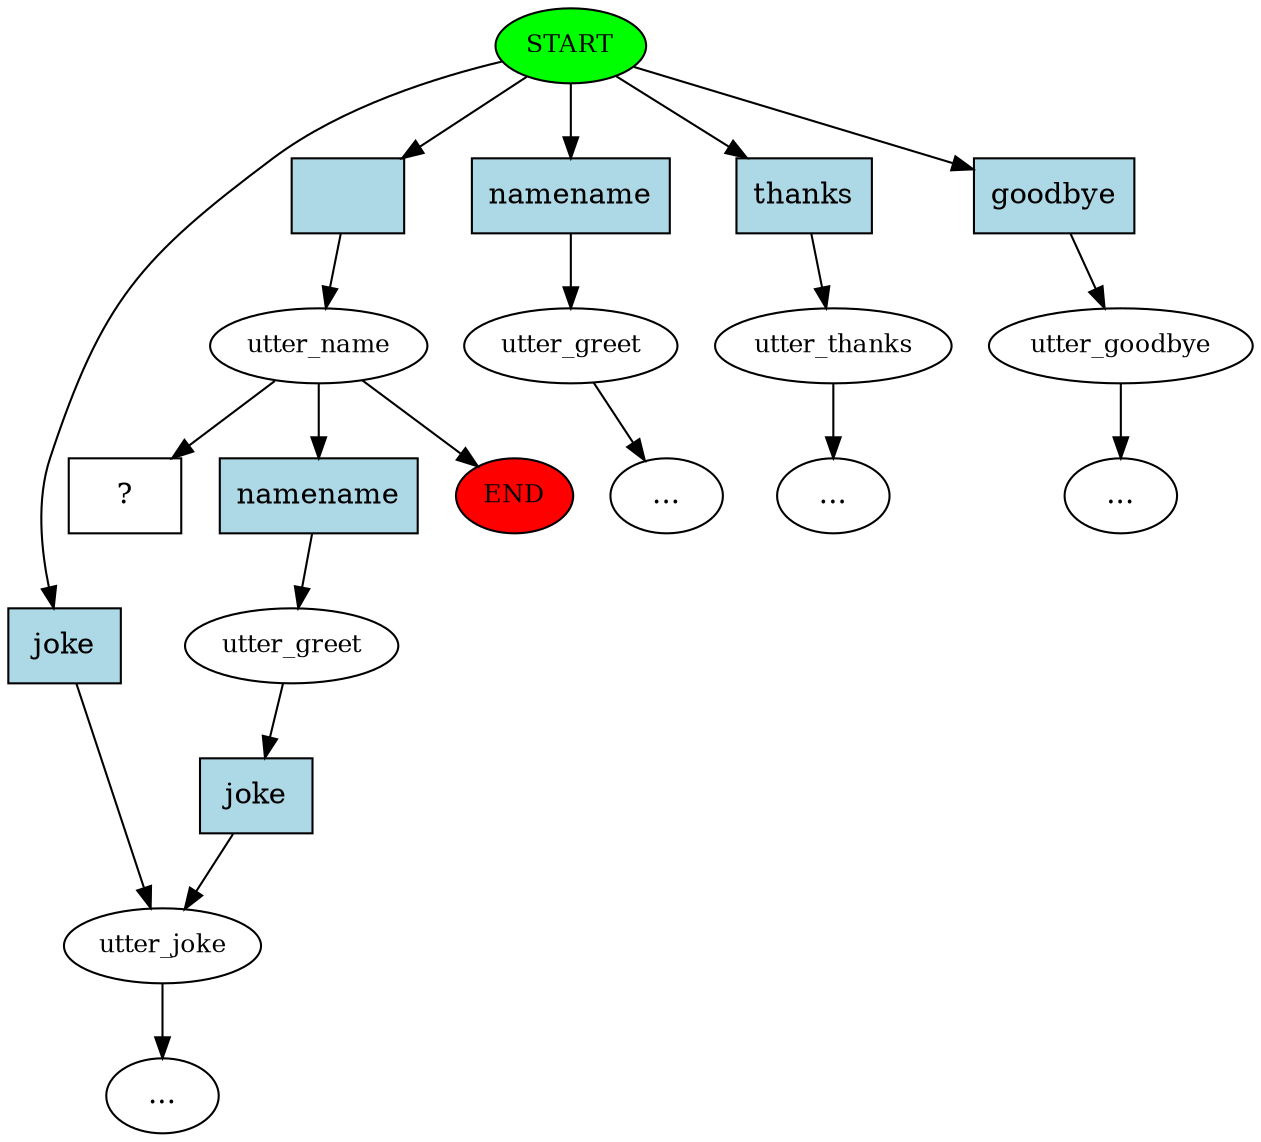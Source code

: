 digraph  {
0 [class="start active", fillcolor=green, fontsize=12, label=START, style=filled];
1 [class="", fontsize=12, label=utter_joke];
2 [class=active, fontsize=12, label=utter_name];
3 [class="", fontsize=12, label=utter_greet];
4 [class="", fontsize=12, label=utter_thanks];
6 [class="", fontsize=12, label=utter_greet];
8 [class="", fontsize=12, label=utter_goodbye];
10 [class="intent dashed active", label="  ?  ", shape=rect];
11 [class=intent, fillcolor=lightblue, label=joke, shape=rect, style=filled];
12 [class="intent active", fillcolor=lightblue, label="", shape=rect, style=filled];
13 [class=intent, fillcolor=lightblue, label=namename, shape=rect, style=filled];
14 [class=intent, fillcolor=lightblue, label=thanks, shape=rect, style=filled];
15 [class=intent, fillcolor=lightblue, label=goodbye, shape=rect, style=filled];
16 [class=intent, fillcolor=lightblue, label=namename, shape=rect, style=filled];
17 [class=intent, fillcolor=lightblue, label=joke, shape=rect, style=filled];
"-1" [class=end, fillcolor=red, fontsize=12, label=END, style=filled];
"-7" [class=ellipsis, label="..."];
"-6" [class=ellipsis, label="..."];
"-5" [class=ellipsis, label="..."];
"-4" [class=ellipsis, label="..."];
0 -> 11  [class="", key=0];
0 -> 12  [class=active, key=0];
0 -> 13  [class="", key=0];
0 -> 14  [class="", key=0];
0 -> 15  [class="", key=0];
1 -> "-6"  [class="", key=NONE, label=""];
2 -> 16  [class="", key=0];
2 -> 10  [class=active, key=NONE, label=""];
2 -> "-1"  [class="", key=NONE, label=""];
3 -> "-4"  [class="", key=NONE, label=""];
4 -> "-5"  [class="", key=NONE, label=""];
6 -> 17  [class="", key=0];
8 -> "-7"  [class="", key=NONE, label=""];
11 -> 1  [class="", key=0];
12 -> 2  [class=active, key=0];
13 -> 3  [class="", key=0];
14 -> 4  [class="", key=0];
15 -> 8  [class="", key=0];
16 -> 6  [class="", key=0];
17 -> 1  [class="", key=0];
}
